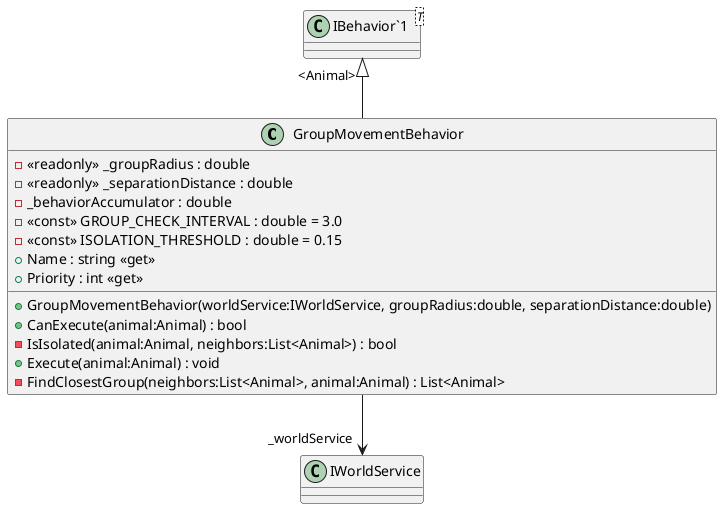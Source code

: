 @startuml
class GroupMovementBehavior {
    - <<readonly>> _groupRadius : double
    - <<readonly>> _separationDistance : double
    - _behaviorAccumulator : double
    - <<const>> GROUP_CHECK_INTERVAL : double = 3.0
    - <<const>> ISOLATION_THRESHOLD : double = 0.15
    + GroupMovementBehavior(worldService:IWorldService, groupRadius:double, separationDistance:double)
    + Name : string <<get>>
    + Priority : int <<get>>
    + CanExecute(animal:Animal) : bool
    - IsIsolated(animal:Animal, neighbors:List<Animal>) : bool
    + Execute(animal:Animal) : void
    - FindClosestGroup(neighbors:List<Animal>, animal:Animal) : List<Animal>
}
class "IBehavior`1"<T> {
}
"IBehavior`1" "<Animal>" <|-- GroupMovementBehavior
GroupMovementBehavior --> "_worldService" IWorldService
@enduml
